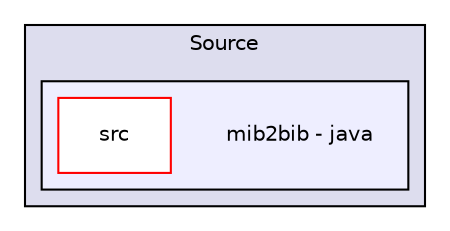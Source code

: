 digraph "C:/Users/mainuser/Desktop/School/SeniorProject/EthKitTCP/Microchip/TCPIP Stack/Utilities/Source/mib2bib - java" {
  compound=true
  node [ fontsize="10", fontname="Helvetica"];
  edge [ labelfontsize="10", labelfontname="Helvetica"];
  subgraph clusterdir_177330ddfdbe339a265ebf15f7107908 {
    graph [ bgcolor="#ddddee", pencolor="black", label="Source" fontname="Helvetica", fontsize="10", URL="dir_177330ddfdbe339a265ebf15f7107908.html"]
  subgraph clusterdir_0f31e17d7fa3d74fce0d6747fb317d67 {
    graph [ bgcolor="#eeeeff", pencolor="black", label="" URL="dir_0f31e17d7fa3d74fce0d6747fb317d67.html"];
    dir_0f31e17d7fa3d74fce0d6747fb317d67 [shape=plaintext label="mib2bib - java"];
    dir_adb5d13525d2c37aab6473594ebe45d4 [shape=box label="src" color="red" fillcolor="white" style="filled" URL="dir_adb5d13525d2c37aab6473594ebe45d4.html"];
  }
  }
}
